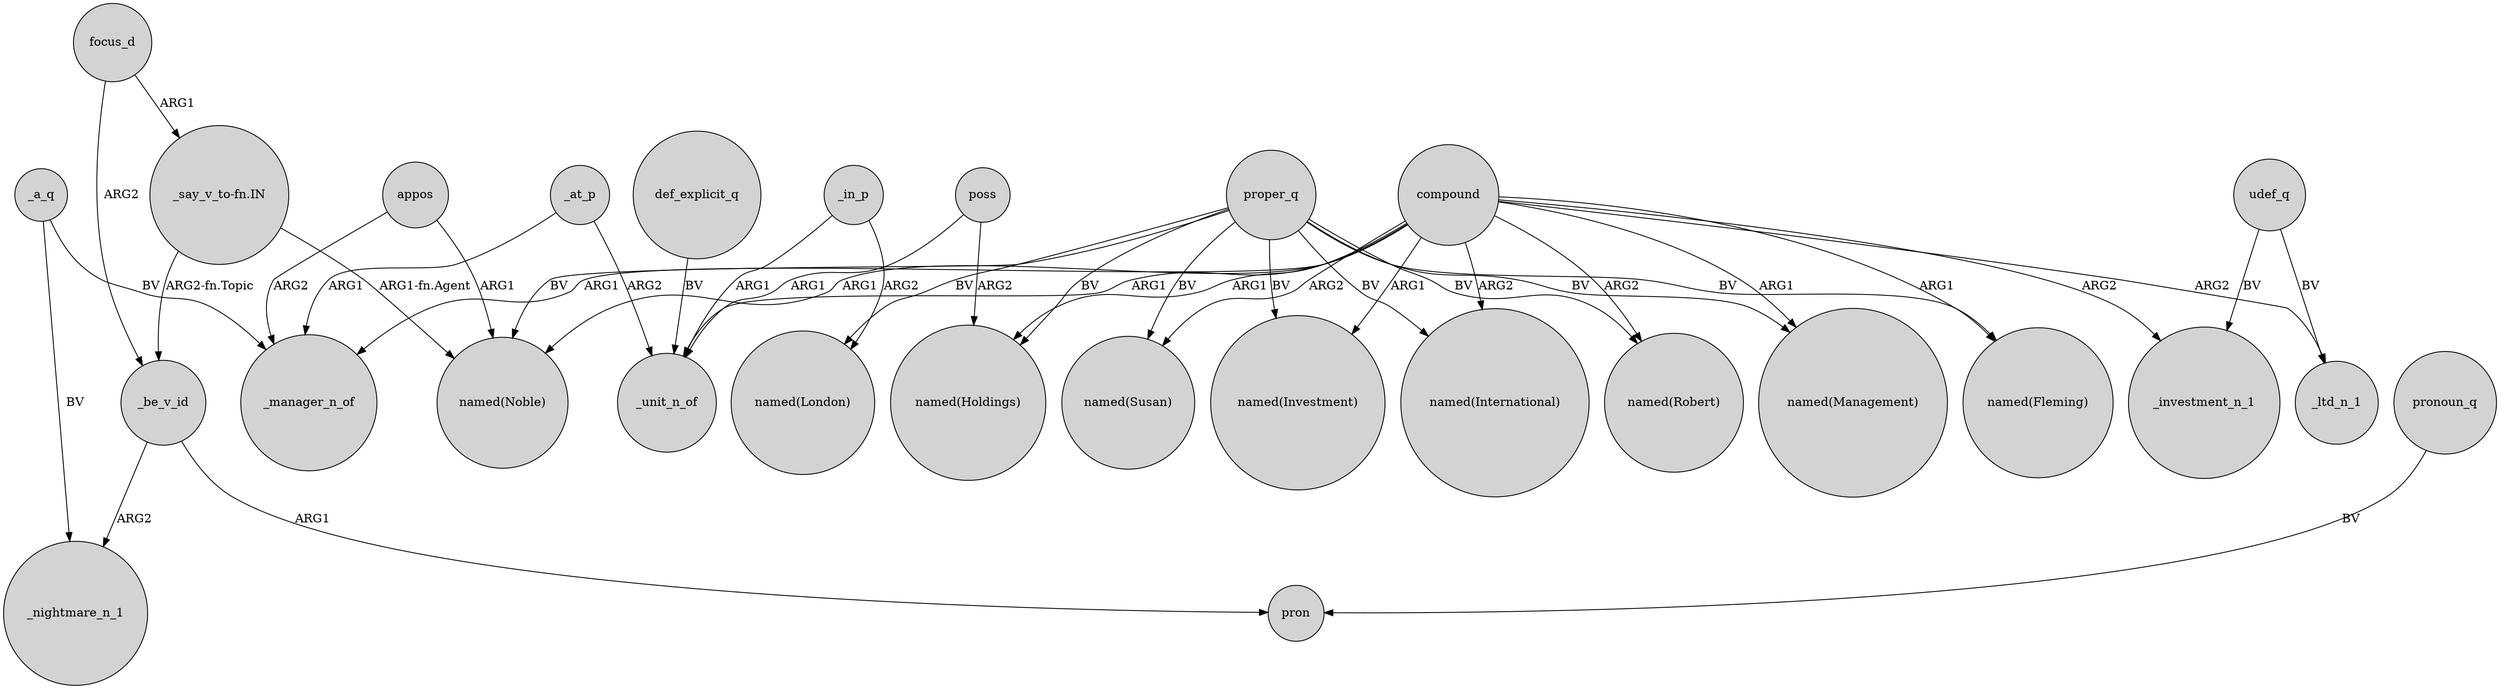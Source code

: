 digraph {
	node [shape=circle style=filled]
	focus_d -> _be_v_id [label=ARG2]
	_a_q -> _nightmare_n_1 [label=BV]
	compound -> _manager_n_of [label=ARG1]
	appos -> "named(Noble)" [label=ARG1]
	proper_q -> "named(Holdings)" [label=BV]
	def_explicit_q -> _unit_n_of [label=BV]
	compound -> _unit_n_of [label=ARG1]
	_be_v_id -> _nightmare_n_1 [label=ARG2]
	_in_p -> "named(London)" [label=ARG2]
	compound -> "named(Robert)" [label=ARG2]
	compound -> _investment_n_1 [label=ARG2]
	proper_q -> "named(Noble)" [label=BV]
	proper_q -> "named(Susan)" [label=BV]
	_be_v_id -> pron [label=ARG1]
	_in_p -> _unit_n_of [label=ARG1]
	"_say_v_to-fn.IN" -> _be_v_id [label="ARG2-fn.Topic"]
	pronoun_q -> pron [label=BV]
	_at_p -> _manager_n_of [label=ARG1]
	poss -> _unit_n_of [label=ARG1]
	_at_p -> _unit_n_of [label=ARG2]
	proper_q -> "named(Robert)" [label=BV]
	proper_q -> "named(Fleming)" [label=BV]
	compound -> "named(International)" [label=ARG2]
	_a_q -> _manager_n_of [label=BV]
	compound -> "named(Investment)" [label=ARG1]
	proper_q -> "named(London)" [label=BV]
	compound -> _ltd_n_1 [label=ARG2]
	compound -> "named(Susan)" [label=ARG2]
	udef_q -> _investment_n_1 [label=BV]
	poss -> "named(Holdings)" [label=ARG2]
	compound -> "named(Management)" [label=ARG1]
	proper_q -> "named(International)" [label=BV]
	"_say_v_to-fn.IN" -> "named(Noble)" [label="ARG1-fn.Agent"]
	proper_q -> "named(Investment)" [label=BV]
	compound -> "named(Fleming)" [label=ARG1]
	compound -> "named(Noble)" [label=ARG1]
	udef_q -> _ltd_n_1 [label=BV]
	appos -> _manager_n_of [label=ARG2]
	proper_q -> "named(Management)" [label=BV]
	focus_d -> "_say_v_to-fn.IN" [label=ARG1]
	compound -> "named(Holdings)" [label=ARG1]
}
